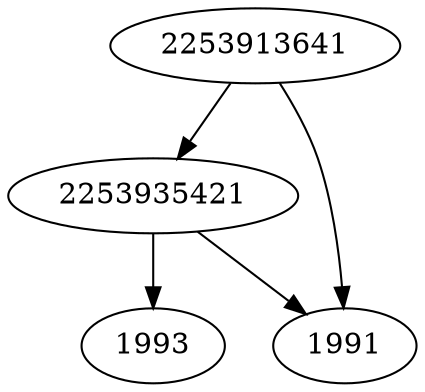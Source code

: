 strict digraph  {
2253913641;
1993;
2253935421;
1991;
2253913641 -> 1991;
2253913641 -> 2253935421;
2253935421 -> 1991;
2253935421 -> 1993;
}

